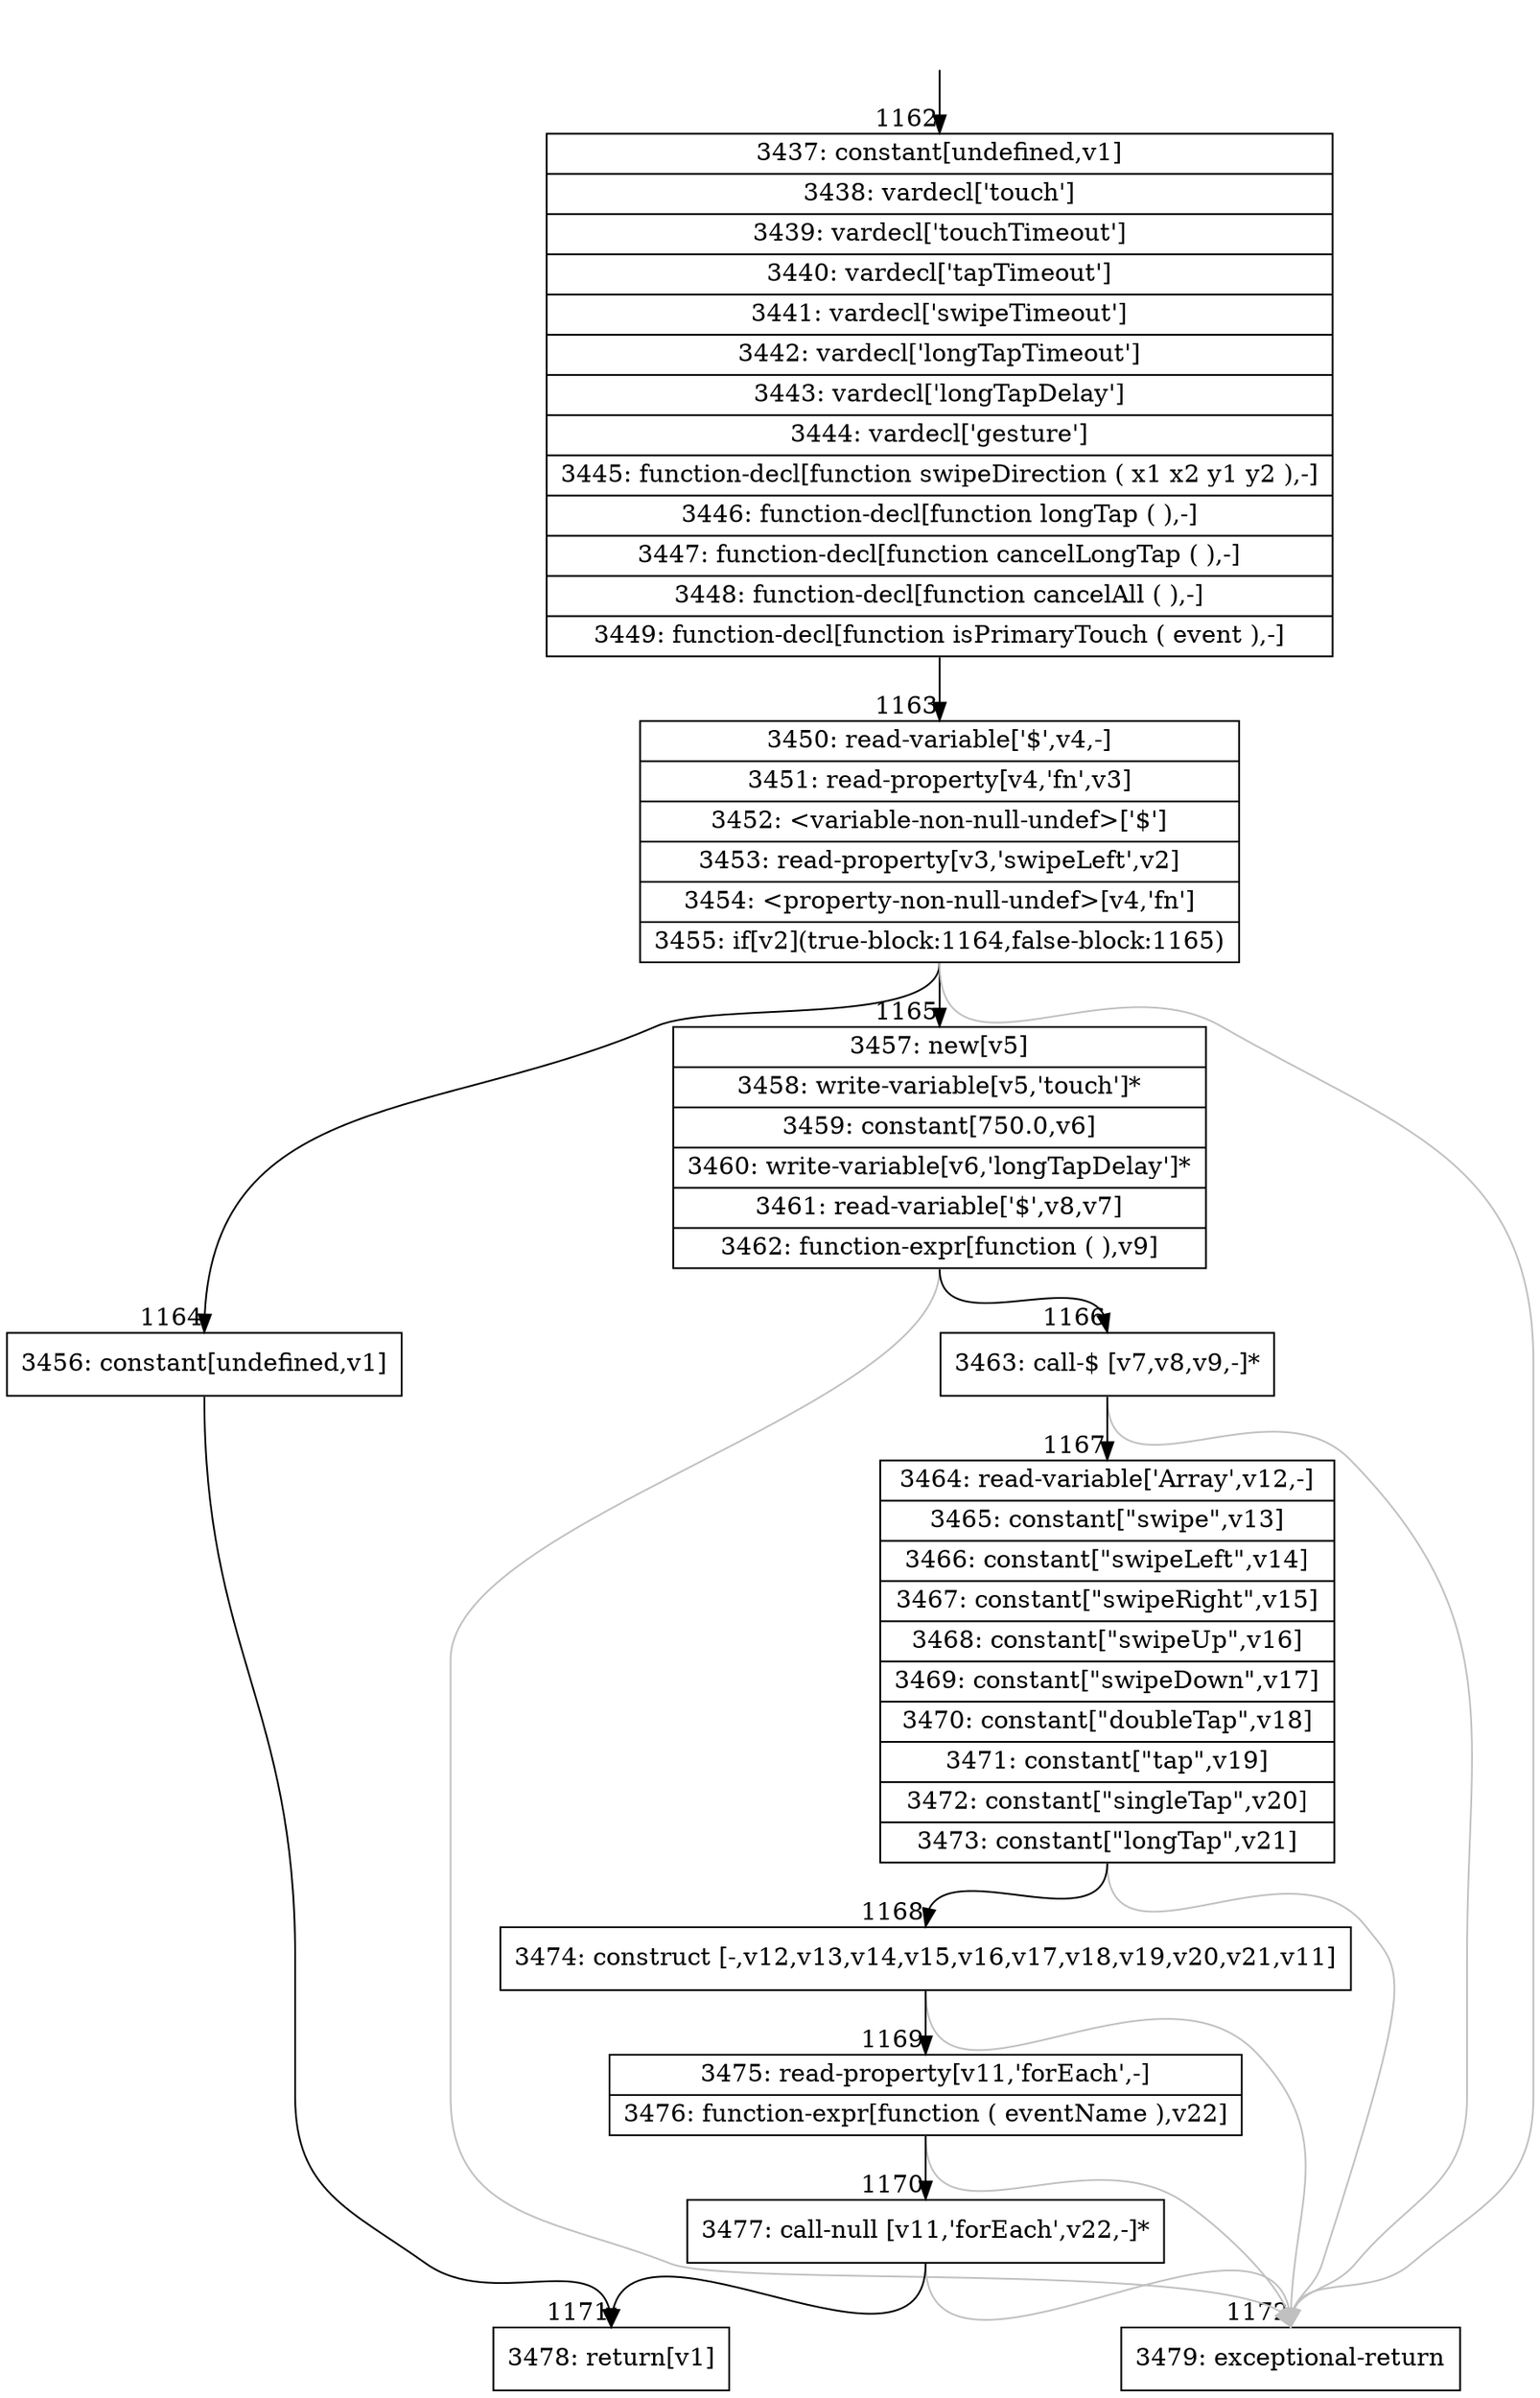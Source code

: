 digraph {
rankdir="TD"
BB_entry74[shape=none,label=""];
BB_entry74 -> BB1162 [tailport=s, headport=n, headlabel="    1162"]
BB1162 [shape=record label="{3437: constant[undefined,v1]|3438: vardecl['touch']|3439: vardecl['touchTimeout']|3440: vardecl['tapTimeout']|3441: vardecl['swipeTimeout']|3442: vardecl['longTapTimeout']|3443: vardecl['longTapDelay']|3444: vardecl['gesture']|3445: function-decl[function swipeDirection ( x1 x2 y1 y2 ),-]|3446: function-decl[function longTap ( ),-]|3447: function-decl[function cancelLongTap ( ),-]|3448: function-decl[function cancelAll ( ),-]|3449: function-decl[function isPrimaryTouch ( event ),-]}" ] 
BB1162 -> BB1163 [tailport=s, headport=n, headlabel="      1163"]
BB1163 [shape=record label="{3450: read-variable['$',v4,-]|3451: read-property[v4,'fn',v3]|3452: \<variable-non-null-undef\>['$']|3453: read-property[v3,'swipeLeft',v2]|3454: \<property-non-null-undef\>[v4,'fn']|3455: if[v2](true-block:1164,false-block:1165)}" ] 
BB1163 -> BB1164 [tailport=s, headport=n, headlabel="      1164"]
BB1163 -> BB1165 [tailport=s, headport=n, headlabel="      1165"]
BB1163 -> BB1172 [tailport=s, headport=n, color=gray, headlabel="      1172"]
BB1164 [shape=record label="{3456: constant[undefined,v1]}" ] 
BB1164 -> BB1171 [tailport=s, headport=n, headlabel="      1171"]
BB1165 [shape=record label="{3457: new[v5]|3458: write-variable[v5,'touch']*|3459: constant[750.0,v6]|3460: write-variable[v6,'longTapDelay']*|3461: read-variable['$',v8,v7]|3462: function-expr[function ( ),v9]}" ] 
BB1165 -> BB1166 [tailport=s, headport=n, headlabel="      1166"]
BB1165 -> BB1172 [tailport=s, headport=n, color=gray]
BB1166 [shape=record label="{3463: call-$ [v7,v8,v9,-]*}" ] 
BB1166 -> BB1167 [tailport=s, headport=n, headlabel="      1167"]
BB1166 -> BB1172 [tailport=s, headport=n, color=gray]
BB1167 [shape=record label="{3464: read-variable['Array',v12,-]|3465: constant[\"swipe\",v13]|3466: constant[\"swipeLeft\",v14]|3467: constant[\"swipeRight\",v15]|3468: constant[\"swipeUp\",v16]|3469: constant[\"swipeDown\",v17]|3470: constant[\"doubleTap\",v18]|3471: constant[\"tap\",v19]|3472: constant[\"singleTap\",v20]|3473: constant[\"longTap\",v21]}" ] 
BB1167 -> BB1168 [tailport=s, headport=n, headlabel="      1168"]
BB1167 -> BB1172 [tailport=s, headport=n, color=gray]
BB1168 [shape=record label="{3474: construct [-,v12,v13,v14,v15,v16,v17,v18,v19,v20,v21,v11]}" ] 
BB1168 -> BB1169 [tailport=s, headport=n, headlabel="      1169"]
BB1168 -> BB1172 [tailport=s, headport=n, color=gray]
BB1169 [shape=record label="{3475: read-property[v11,'forEach',-]|3476: function-expr[function ( eventName ),v22]}" ] 
BB1169 -> BB1170 [tailport=s, headport=n, headlabel="      1170"]
BB1169 -> BB1172 [tailport=s, headport=n, color=gray]
BB1170 [shape=record label="{3477: call-null [v11,'forEach',v22,-]*}" ] 
BB1170 -> BB1171 [tailport=s, headport=n]
BB1170 -> BB1172 [tailport=s, headport=n, color=gray]
BB1171 [shape=record label="{3478: return[v1]}" ] 
BB1172 [shape=record label="{3479: exceptional-return}" ] 
//#$~ 888
}
